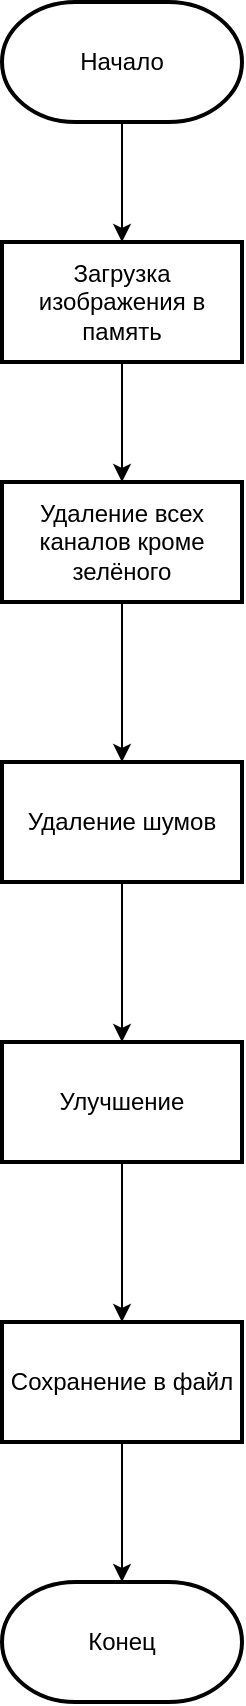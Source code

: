 <mxfile version="14.6.13" type="device"><diagram id="d0-1Iphn5RpLGKP0rtXj" name="Page-1"><mxGraphModel dx="1028" dy="641" grid="1" gridSize="10" guides="1" tooltips="1" connect="1" arrows="1" fold="1" page="1" pageScale="1" pageWidth="850" pageHeight="1100" math="0" shadow="0"><root><mxCell id="0"/><mxCell id="1" parent="0"/><mxCell id="FHV63UPaWnP1Mi5LPEaF-5" value="" style="edgeStyle=orthogonalEdgeStyle;rounded=0;orthogonalLoop=1;jettySize=auto;html=1;" edge="1" parent="1" source="FHV63UPaWnP1Mi5LPEaF-3" target="FHV63UPaWnP1Mi5LPEaF-4"><mxGeometry relative="1" as="geometry"/></mxCell><mxCell id="FHV63UPaWnP1Mi5LPEaF-3" value="Начало" style="strokeWidth=2;html=1;shape=mxgraph.flowchart.terminator;whiteSpace=wrap;" vertex="1" parent="1"><mxGeometry x="360" y="80" width="120" height="60" as="geometry"/></mxCell><mxCell id="FHV63UPaWnP1Mi5LPEaF-7" value="" style="edgeStyle=orthogonalEdgeStyle;rounded=0;orthogonalLoop=1;jettySize=auto;html=1;" edge="1" parent="1" source="FHV63UPaWnP1Mi5LPEaF-4" target="FHV63UPaWnP1Mi5LPEaF-6"><mxGeometry relative="1" as="geometry"/></mxCell><mxCell id="FHV63UPaWnP1Mi5LPEaF-4" value="Загрузка изображения в память" style="whiteSpace=wrap;html=1;strokeWidth=2;" vertex="1" parent="1"><mxGeometry x="360" y="200" width="120" height="60" as="geometry"/></mxCell><mxCell id="FHV63UPaWnP1Mi5LPEaF-9" value="" style="edgeStyle=orthogonalEdgeStyle;rounded=0;orthogonalLoop=1;jettySize=auto;html=1;" edge="1" parent="1" source="FHV63UPaWnP1Mi5LPEaF-6" target="FHV63UPaWnP1Mi5LPEaF-8"><mxGeometry relative="1" as="geometry"/></mxCell><mxCell id="FHV63UPaWnP1Mi5LPEaF-6" value="Удаление всех каналов кроме зелёного" style="whiteSpace=wrap;html=1;strokeWidth=2;" vertex="1" parent="1"><mxGeometry x="360" y="320" width="120" height="60" as="geometry"/></mxCell><mxCell id="FHV63UPaWnP1Mi5LPEaF-11" value="" style="edgeStyle=orthogonalEdgeStyle;rounded=0;orthogonalLoop=1;jettySize=auto;html=1;" edge="1" parent="1" source="FHV63UPaWnP1Mi5LPEaF-8" target="FHV63UPaWnP1Mi5LPEaF-10"><mxGeometry relative="1" as="geometry"/></mxCell><mxCell id="FHV63UPaWnP1Mi5LPEaF-8" value="Удаление шумов" style="whiteSpace=wrap;html=1;strokeWidth=2;" vertex="1" parent="1"><mxGeometry x="360" y="460" width="120" height="60" as="geometry"/></mxCell><mxCell id="FHV63UPaWnP1Mi5LPEaF-13" value="" style="edgeStyle=orthogonalEdgeStyle;rounded=0;orthogonalLoop=1;jettySize=auto;html=1;" edge="1" parent="1" source="FHV63UPaWnP1Mi5LPEaF-10" target="FHV63UPaWnP1Mi5LPEaF-12"><mxGeometry relative="1" as="geometry"/></mxCell><mxCell id="FHV63UPaWnP1Mi5LPEaF-10" value="Улучшение" style="whiteSpace=wrap;html=1;strokeWidth=2;" vertex="1" parent="1"><mxGeometry x="360" y="600" width="120" height="60" as="geometry"/></mxCell><mxCell id="FHV63UPaWnP1Mi5LPEaF-17" style="edgeStyle=orthogonalEdgeStyle;rounded=0;orthogonalLoop=1;jettySize=auto;html=1;exitX=0.5;exitY=1;exitDx=0;exitDy=0;" edge="1" parent="1" source="FHV63UPaWnP1Mi5LPEaF-12" target="FHV63UPaWnP1Mi5LPEaF-16"><mxGeometry relative="1" as="geometry"/></mxCell><mxCell id="FHV63UPaWnP1Mi5LPEaF-12" value="Сохранение в файл" style="whiteSpace=wrap;html=1;strokeWidth=2;" vertex="1" parent="1"><mxGeometry x="360" y="740" width="120" height="60" as="geometry"/></mxCell><mxCell id="FHV63UPaWnP1Mi5LPEaF-16" value="Конец" style="strokeWidth=2;html=1;shape=mxgraph.flowchart.terminator;whiteSpace=wrap;" vertex="1" parent="1"><mxGeometry x="360" y="870" width="120" height="60" as="geometry"/></mxCell></root></mxGraphModel></diagram></mxfile>